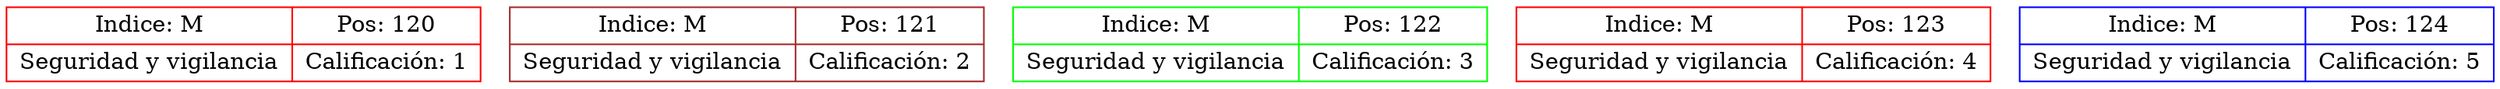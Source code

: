 digraph Daniel24{
node[shape=record];
node120[color=red, fillcolor=red, label="{Indice: M|Seguridad y vigilancia}|{Pos: 120|Calificación: 1}"];
node121[color=brown, fillcolor=red, label="{Indice: M|Seguridad y vigilancia}|{Pos: 121|Calificación: 2}"];
node122[color=green, fillcolor=violet, label="{Indice: M|Seguridad y vigilancia}|{Pos: 122|Calificación: 3}"];
node123[color=red, fillcolor=blue, label="{Indice: M|Seguridad y vigilancia}|{Pos: 123|Calificación: 4}"];
node124[color=blue, fillcolor=gray, label="{Indice: M|Seguridad y vigilancia}|{Pos: 124|Calificación: 5}"];
}